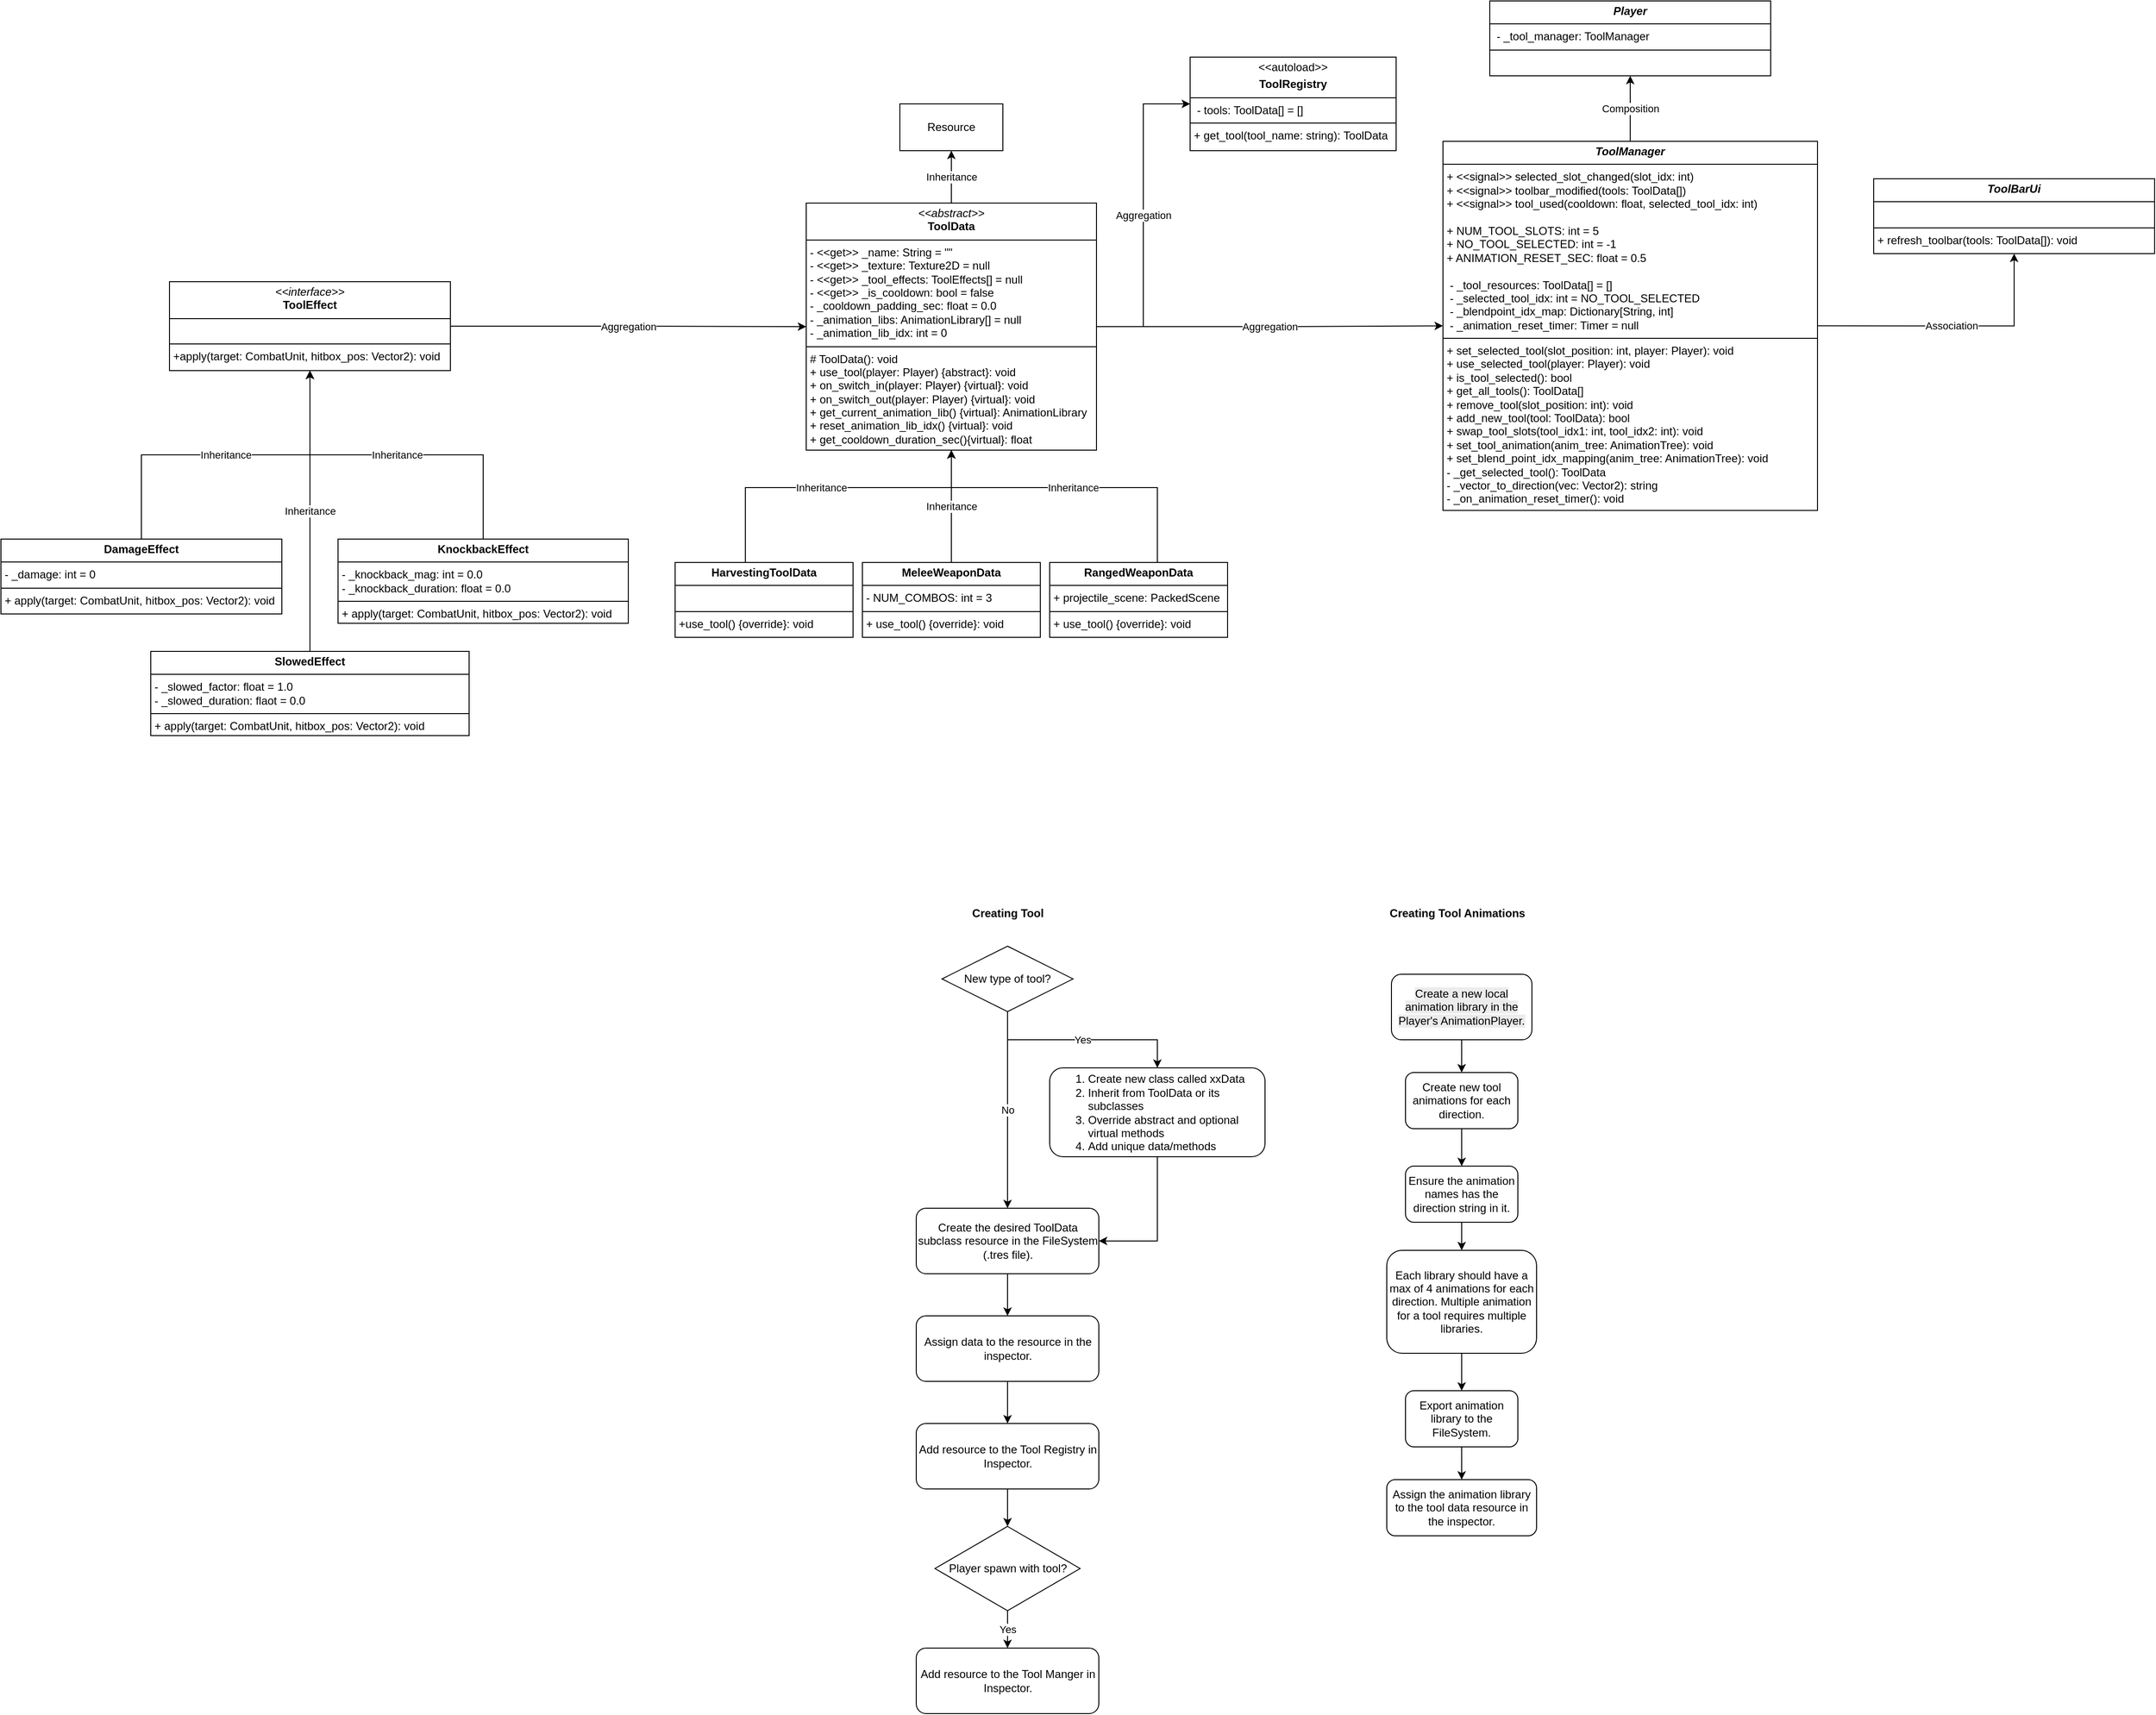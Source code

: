 <mxfile version="28.0.7">
  <diagram name="Page-1" id="_loqRK9usO6gleROTSlI">
    <mxGraphModel dx="3766" dy="-1049" grid="1" gridSize="10" guides="1" tooltips="1" connect="1" arrows="1" fold="1" page="1" pageScale="1" pageWidth="850" pageHeight="1100" math="0" shadow="0">
      <root>
        <mxCell id="0" />
        <mxCell id="1" parent="0" />
        <mxCell id="QgA3izjE_mY8pZIgnn4d-31" value="Composition" style="edgeStyle=orthogonalEdgeStyle;rounded=0;orthogonalLoop=1;jettySize=auto;html=1;entryX=0.5;entryY=1;entryDx=0;entryDy=0;" parent="1" source="QgA3izjE_mY8pZIgnn4d-32" target="gNF1ruejhhysIF4IgIq5-34" edge="1">
          <mxGeometry relative="1" as="geometry">
            <mxPoint x="350" y="2600" as="targetPoint" />
          </mxGeometry>
        </mxCell>
        <mxCell id="QgA3izjE_mY8pZIgnn4d-57" value="Association" style="edgeStyle=orthogonalEdgeStyle;rounded=0;orthogonalLoop=1;jettySize=auto;html=1;exitX=1;exitY=0.5;exitDx=0;exitDy=0;entryX=0.5;entryY=1;entryDx=0;entryDy=0;" parent="1" source="QgA3izjE_mY8pZIgnn4d-32" target="QgA3izjE_mY8pZIgnn4d-56" edge="1">
          <mxGeometry relative="1" as="geometry" />
        </mxCell>
        <mxCell id="QgA3izjE_mY8pZIgnn4d-32" value="&lt;p style=&quot;margin:0px;margin-top:4px;text-align:center;&quot;&gt;&lt;i&gt;&lt;b&gt;ToolManager&lt;/b&gt;&lt;/i&gt;&lt;/p&gt;&lt;hr size=&quot;1&quot; style=&quot;border-style:solid;&quot;&gt;&lt;p style=&quot;margin: 0px 0px 0px 4px;&quot;&gt;&lt;span style=&quot;background-color: transparent; color: light-dark(rgb(0, 0, 0), rgb(255, 255, 255));&quot;&gt;+ &amp;lt;&amp;lt;signal&amp;gt;&amp;gt; selected_slot_changed(slot_idx: int)&lt;/span&gt;&lt;/p&gt;&lt;p style=&quot;margin: 0px 0px 0px 4px;&quot;&gt;&lt;span style=&quot;background-color: transparent; color: light-dark(rgb(0, 0, 0), rgb(255, 255, 255));&quot;&gt;+ &amp;lt;&amp;lt;signal&amp;gt;&amp;gt; toolbar_modified(tools: ToolData[])&lt;/span&gt;&lt;/p&gt;&lt;p style=&quot;margin: 0px 0px 0px 4px;&quot;&gt;&lt;span style=&quot;background-color: transparent; color: light-dark(rgb(0, 0, 0), rgb(255, 255, 255));&quot;&gt;+ &amp;lt;&amp;lt;signal&amp;gt;&amp;gt; tool_used(cooldown: float, selected_tool_idx: int)&lt;/span&gt;&lt;/p&gt;&lt;p style=&quot;margin: 0px 0px 0px 4px;&quot;&gt;&lt;span style=&quot;background-color: transparent; color: light-dark(rgb(0, 0, 0), rgb(255, 255, 255));&quot;&gt;&lt;br&gt;&lt;/span&gt;&lt;/p&gt;&lt;p style=&quot;margin: 0px 0px 0px 4px;&quot;&gt;&lt;span style=&quot;background-color: transparent; color: light-dark(rgb(0, 0, 0), rgb(255, 255, 255));&quot;&gt;+ NUM_TOOL_SLOTS: int = 5&lt;/span&gt;&lt;/p&gt;&lt;p style=&quot;margin: 0px 0px 0px 4px;&quot;&gt;&lt;span style=&quot;background-color: transparent; color: light-dark(rgb(0, 0, 0), rgb(255, 255, 255));&quot;&gt;+ NO_TOOL_SELECTED: int = -1&lt;/span&gt;&lt;/p&gt;&lt;p style=&quot;margin: 0px 0px 0px 4px;&quot;&gt;&lt;span style=&quot;background-color: transparent; color: light-dark(rgb(0, 0, 0), rgb(255, 255, 255));&quot;&gt;+ ANIMATION_RESET_SEC: float = 0.5&lt;/span&gt;&lt;/p&gt;&lt;p style=&quot;margin: 0px 0px 0px 4px;&quot;&gt;&lt;span style=&quot;background-color: transparent; color: light-dark(rgb(0, 0, 0), rgb(255, 255, 255));&quot;&gt;&lt;br&gt;&lt;/span&gt;&lt;/p&gt;&lt;p style=&quot;margin:0px;margin-left:4px;&quot;&gt;&lt;span style=&quot;background-color: transparent; color: light-dark(rgb(0, 0, 0), rgb(255, 255, 255));&quot;&gt;&amp;nbsp;- _tool_resources: ToolData[] = []&lt;/span&gt;&lt;/p&gt;&lt;p style=&quot;margin:0px;margin-left:4px;&quot;&gt;&lt;span style=&quot;background-color: transparent; color: light-dark(rgb(0, 0, 0), rgb(255, 255, 255));&quot;&gt;&amp;nbsp;- _selected_tool_idx: int = NO_TOOL_SELECTED&lt;/span&gt;&lt;/p&gt;&lt;p style=&quot;margin:0px;margin-left:4px;&quot;&gt;&amp;nbsp;- _blendpoint_idx_map: Dictionary[String, int]&lt;/p&gt;&lt;p style=&quot;margin:0px;margin-left:4px;&quot;&gt;&amp;nbsp;- _animation_reset_timer: Timer = null&lt;/p&gt;&lt;hr size=&quot;1&quot; style=&quot;border-style:solid;&quot;&gt;&lt;p style=&quot;margin:0px;margin-left:4px;&quot;&gt;+ set_selected_tool(slot_position: int, player: Player): void&lt;/p&gt;&lt;p style=&quot;margin:0px;margin-left:4px;&quot;&gt;+ use_selected_tool(player: Player): void&lt;/p&gt;&lt;p style=&quot;margin:0px;margin-left:4px;&quot;&gt;+&amp;nbsp;is_tool_selected(): bool&lt;/p&gt;&lt;p style=&quot;margin:0px;margin-left:4px;&quot;&gt;+ get_all_tools(): ToolData[]&lt;/p&gt;&lt;p style=&quot;margin:0px;margin-left:4px;&quot;&gt;+ remove_tool(slot_position: int): void&lt;/p&gt;&lt;p style=&quot;margin:0px;margin-left:4px;&quot;&gt;+ add_new_tool(tool: ToolData): bool&lt;/p&gt;&lt;p style=&quot;margin:0px;margin-left:4px;&quot;&gt;+ swap_tool_slots(tool_idx1: int, tool_idx2: int): void&lt;/p&gt;&lt;p style=&quot;margin:0px;margin-left:4px;&quot;&gt;+ set_tool_animation(anim_tree: AnimationTree): void&lt;/p&gt;&lt;p style=&quot;margin:0px;margin-left:4px;&quot;&gt;+ set_blend_point_idx_mapping(anim_tree: AnimationTree): void&lt;/p&gt;&lt;p style=&quot;margin:0px;margin-left:4px;&quot;&gt;- _get_selected_tool(): ToolData&lt;/p&gt;&lt;p style=&quot;margin:0px;margin-left:4px;&quot;&gt;- _vector_to_direction(vec: Vector2): string&lt;/p&gt;&lt;p style=&quot;margin:0px;margin-left:4px;&quot;&gt;- _on_animation_reset_timer(): void&lt;/p&gt;" style="verticalAlign=top;align=left;overflow=fill;html=1;whiteSpace=wrap;" parent="1" vertex="1">
          <mxGeometry x="160" y="2580" width="400" height="394.37" as="geometry" />
        </mxCell>
        <mxCell id="QgA3izjE_mY8pZIgnn4d-49" value="Inheritance" style="edgeStyle=orthogonalEdgeStyle;rounded=0;orthogonalLoop=1;jettySize=auto;html=1;exitX=0.5;exitY=0;exitDx=0;exitDy=0;entryX=0.5;entryY=1;entryDx=0;entryDy=0;" parent="1" source="QgA3izjE_mY8pZIgnn4d-48" target="QgA3izjE_mY8pZIgnn4d-44" edge="1">
          <mxGeometry x="0.002" relative="1" as="geometry">
            <Array as="points">
              <mxPoint x="-585" y="2950" />
              <mxPoint x="-365" y="2950" />
            </Array>
            <mxPoint as="offset" />
          </mxGeometry>
        </mxCell>
        <mxCell id="QgA3izjE_mY8pZIgnn4d-55" value="Aggregation" style="edgeStyle=orthogonalEdgeStyle;rounded=0;orthogonalLoop=1;jettySize=auto;html=1;exitX=1;exitY=0.5;exitDx=0;exitDy=0;entryX=0;entryY=0.5;entryDx=0;entryDy=0;" parent="1" source="QgA3izjE_mY8pZIgnn4d-44" target="VTOca-49-ilAChZVI9Jv-38" edge="1">
          <mxGeometry relative="1" as="geometry" />
        </mxCell>
        <mxCell id="VTOca-49-ilAChZVI9Jv-4" value="Inheritance" style="edgeStyle=orthogonalEdgeStyle;rounded=0;orthogonalLoop=1;jettySize=auto;html=1;" parent="1" source="QgA3izjE_mY8pZIgnn4d-44" target="VTOca-49-ilAChZVI9Jv-2" edge="1">
          <mxGeometry relative="1" as="geometry" />
        </mxCell>
        <mxCell id="VTOca-49-ilAChZVI9Jv-39" value="Aggregation" style="edgeStyle=orthogonalEdgeStyle;rounded=0;orthogonalLoop=1;jettySize=auto;html=1;entryX=0;entryY=0.5;entryDx=0;entryDy=0;" parent="1" source="QgA3izjE_mY8pZIgnn4d-44" target="QgA3izjE_mY8pZIgnn4d-32" edge="1">
          <mxGeometry relative="1" as="geometry" />
        </mxCell>
        <mxCell id="QgA3izjE_mY8pZIgnn4d-44" value="&lt;p style=&quot;margin:0px;margin-top:4px;text-align:center;&quot;&gt;&lt;i&gt;&amp;lt;&amp;lt;abstract&lt;/i&gt;&lt;i&gt;&amp;gt;&amp;gt;&lt;/i&gt;&lt;br&gt;&lt;b&gt;ToolData&lt;/b&gt;&lt;/p&gt;&lt;hr size=&quot;1&quot; style=&quot;border-style:solid;&quot;&gt;&lt;p style=&quot;margin:0px;margin-left:4px;&quot;&gt;&lt;span style=&quot;background-color: transparent; color: light-dark(rgb(0, 0, 0), rgb(255, 255, 255));&quot;&gt;- &amp;lt;&amp;lt;get&amp;gt;&amp;gt; _name: String = &quot;&quot;&lt;/span&gt;&lt;/p&gt;&lt;p style=&quot;margin: 0px 0px 0px 4px;&quot;&gt;- &amp;lt;&amp;lt;get&amp;gt;&amp;gt; _texture: Texture2D = null&lt;/p&gt;&lt;p style=&quot;margin: 0px 0px 0px 4px;&quot;&gt;- &amp;lt;&amp;lt;get&amp;gt;&amp;gt; _tool_effects: ToolEffects[] = null&lt;/p&gt;&lt;p style=&quot;margin: 0px 0px 0px 4px;&quot;&gt;&lt;span style=&quot;background-color: transparent; color: light-dark(rgb(0, 0, 0), rgb(255, 255, 255));&quot;&gt;- &amp;lt;&amp;lt;get&amp;gt;&amp;gt; _is_cooldown: bool = false&lt;/span&gt;&lt;/p&gt;&lt;p style=&quot;margin: 0px 0px 0px 4px;&quot;&gt;- _cooldown_padding_sec: float = 0.0&lt;/p&gt;&lt;p style=&quot;margin: 0px 0px 0px 4px;&quot;&gt;- _animation_libs: AnimationLibrary[] = null&lt;/p&gt;&lt;p style=&quot;margin: 0px 0px 0px 4px;&quot;&gt;- _animation_lib_idx: int = 0&lt;/p&gt;&lt;hr size=&quot;1&quot; style=&quot;border-style:solid;&quot;&gt;&lt;p style=&quot;margin:0px;margin-left:4px;&quot;&gt;# ToolData(): void&lt;/p&gt;&lt;p style=&quot;margin:0px;margin-left:4px;&quot;&gt;+ use_tool(player: Player) {abstract}: void&lt;/p&gt;&lt;p style=&quot;margin:0px;margin-left:4px;&quot;&gt;+ on_switch_in(player: Player) {virtual}: void&lt;/p&gt;&lt;p style=&quot;margin:0px;margin-left:4px;&quot;&gt;+ on_switch_out(player: Player) {virtual}: void&lt;/p&gt;&lt;p style=&quot;margin:0px;margin-left:4px;&quot;&gt;+ get_current_animation_lib() {virtual}: AnimationLibrary&lt;/p&gt;&lt;p style=&quot;margin:0px;margin-left:4px;&quot;&gt;+ reset_animation_lib_idx() {virtual}: void&lt;/p&gt;&lt;p style=&quot;margin:0px;margin-left:4px;&quot;&gt;+ get_cooldown_duration_sec(){virtual}: float&lt;/p&gt;" style="verticalAlign=top;align=left;overflow=fill;html=1;whiteSpace=wrap;" parent="1" vertex="1">
          <mxGeometry x="-520" y="2646" width="310" height="264" as="geometry" />
        </mxCell>
        <mxCell id="QgA3izjE_mY8pZIgnn4d-48" value="&lt;p style=&quot;margin:0px;margin-top:4px;text-align:center;&quot;&gt;&lt;b&gt;HarvestingToolData&lt;/b&gt;&lt;/p&gt;&lt;hr size=&quot;1&quot; style=&quot;border-style:solid;&quot;&gt;&lt;p style=&quot;margin: 0px 0px 0px 4px;&quot;&gt;&lt;br&gt;&lt;/p&gt;&lt;hr size=&quot;1&quot; style=&quot;border-style:solid;&quot;&gt;&lt;p style=&quot;margin: 0px 0px 0px 4px;&quot;&gt;+use_tool() {override}: void&lt;/p&gt;&lt;p style=&quot;margin: 0px 0px 0px 4px;&quot;&gt;&lt;br&gt;&lt;/p&gt;" style="verticalAlign=top;align=left;overflow=fill;html=1;whiteSpace=wrap;" parent="1" vertex="1">
          <mxGeometry x="-660" y="3030" width="190" height="80" as="geometry" />
        </mxCell>
        <mxCell id="VTOca-49-ilAChZVI9Jv-5" value="Inheritance" style="edgeStyle=orthogonalEdgeStyle;rounded=0;orthogonalLoop=1;jettySize=auto;html=1;entryX=0.5;entryY=1;entryDx=0;entryDy=0;" parent="1" source="QgA3izjE_mY8pZIgnn4d-51" target="QgA3izjE_mY8pZIgnn4d-44" edge="1">
          <mxGeometry relative="1" as="geometry" />
        </mxCell>
        <mxCell id="QgA3izjE_mY8pZIgnn4d-51" value="&lt;p style=&quot;margin:0px;margin-top:4px;text-align:center;&quot;&gt;&lt;b&gt;MeleeWeaponData&lt;/b&gt;&lt;/p&gt;&lt;hr size=&quot;1&quot; style=&quot;border-style:solid;&quot;&gt;&lt;p style=&quot;margin: 0px 0px 0px 4px;&quot;&gt;- NUM_COMBOS: int = 3&lt;/p&gt;&lt;hr size=&quot;1&quot; style=&quot;border-style:solid;&quot;&gt;&lt;p style=&quot;margin: 0px 0px 0px 4px;&quot;&gt;+ use_tool() {override}: void&lt;/p&gt;" style="verticalAlign=top;align=left;overflow=fill;html=1;whiteSpace=wrap;" parent="1" vertex="1">
          <mxGeometry x="-460" y="3030" width="190" height="80" as="geometry" />
        </mxCell>
        <mxCell id="VTOca-49-ilAChZVI9Jv-6" value="Inheritance" style="edgeStyle=orthogonalEdgeStyle;rounded=0;orthogonalLoop=1;jettySize=auto;html=1;entryX=0.5;entryY=1;entryDx=0;entryDy=0;" parent="1" source="QgA3izjE_mY8pZIgnn4d-52" target="QgA3izjE_mY8pZIgnn4d-44" edge="1">
          <mxGeometry relative="1" as="geometry">
            <Array as="points">
              <mxPoint x="-145" y="2950" />
              <mxPoint x="-365" y="2950" />
            </Array>
          </mxGeometry>
        </mxCell>
        <mxCell id="QgA3izjE_mY8pZIgnn4d-52" value="&lt;p style=&quot;margin:0px;margin-top:4px;text-align:center;&quot;&gt;&lt;b&gt;RangedWeaponData&lt;/b&gt;&lt;/p&gt;&lt;hr size=&quot;1&quot; style=&quot;border-style:solid;&quot;&gt;&lt;p style=&quot;margin: 0px 0px 0px 4px;&quot;&gt;+ projectile_scene: PackedScene&lt;/p&gt;&lt;hr size=&quot;1&quot; style=&quot;border-style:solid;&quot;&gt;&lt;p style=&quot;margin: 0px 0px 0px 4px;&quot;&gt;+ use_tool() {override}: void&lt;/p&gt;" style="verticalAlign=top;align=left;overflow=fill;html=1;whiteSpace=wrap;" parent="1" vertex="1">
          <mxGeometry x="-260" y="3030" width="190" height="80" as="geometry" />
        </mxCell>
        <mxCell id="QgA3izjE_mY8pZIgnn4d-56" value="&lt;p style=&quot;margin:0px;margin-top:4px;text-align:center;&quot;&gt;&lt;i&gt;&lt;b&gt;ToolBarUi&lt;/b&gt;&lt;/i&gt;&lt;/p&gt;&lt;hr size=&quot;1&quot; style=&quot;border-style:solid;&quot;&gt;&lt;p style=&quot;margin:0px;margin-left:4px;&quot;&gt;&lt;span style=&quot;background-color: transparent; color: light-dark(rgb(0, 0, 0), rgb(255, 255, 255));&quot;&gt;&lt;br&gt;&lt;/span&gt;&lt;/p&gt;&lt;hr size=&quot;1&quot; style=&quot;border-style:solid;&quot;&gt;&lt;p style=&quot;margin:0px;margin-left:4px;&quot;&gt;+ refresh_toolbar(tools: ToolData[]): void&lt;/p&gt;" style="verticalAlign=top;align=left;overflow=fill;html=1;whiteSpace=wrap;" parent="1" vertex="1">
          <mxGeometry x="620" y="2620" width="300" height="80" as="geometry" />
        </mxCell>
        <mxCell id="gNF1ruejhhysIF4IgIq5-5" value="" style="edgeStyle=orthogonalEdgeStyle;rounded=0;orthogonalLoop=1;jettySize=auto;html=1;" parent="1" source="gNF1ruejhhysIF4IgIq5-2" target="gNF1ruejhhysIF4IgIq5-4" edge="1">
          <mxGeometry relative="1" as="geometry" />
        </mxCell>
        <mxCell id="gNF1ruejhhysIF4IgIq5-2" value="Create new tool animations for each direction." style="rounded=1;whiteSpace=wrap;html=1;" parent="1" vertex="1">
          <mxGeometry x="120" y="3575" width="120" height="60" as="geometry" />
        </mxCell>
        <mxCell id="gNF1ruejhhysIF4IgIq5-13" value="" style="edgeStyle=orthogonalEdgeStyle;rounded=0;orthogonalLoop=1;jettySize=auto;html=1;" parent="1" source="gNF1ruejhhysIF4IgIq5-4" target="gNF1ruejhhysIF4IgIq5-12" edge="1">
          <mxGeometry relative="1" as="geometry" />
        </mxCell>
        <mxCell id="gNF1ruejhhysIF4IgIq5-4" value="Ensure the animation names has the direction string in it." style="rounded=1;whiteSpace=wrap;html=1;" parent="1" vertex="1">
          <mxGeometry x="120" y="3675" width="120" height="60" as="geometry" />
        </mxCell>
        <mxCell id="VTOca-49-ilAChZVI9Jv-52" value="" style="edgeStyle=orthogonalEdgeStyle;rounded=0;orthogonalLoop=1;jettySize=auto;html=1;" parent="1" source="gNF1ruejhhysIF4IgIq5-6" target="VTOca-49-ilAChZVI9Jv-51" edge="1">
          <mxGeometry relative="1" as="geometry" />
        </mxCell>
        <mxCell id="gNF1ruejhhysIF4IgIq5-6" value="Export animation library to the FileSystem." style="rounded=1;whiteSpace=wrap;html=1;" parent="1" vertex="1">
          <mxGeometry x="120" y="3915" width="120" height="60" as="geometry" />
        </mxCell>
        <mxCell id="gNF1ruejhhysIF4IgIq5-14" value="" style="edgeStyle=orthogonalEdgeStyle;rounded=0;orthogonalLoop=1;jettySize=auto;html=1;" parent="1" source="gNF1ruejhhysIF4IgIq5-12" target="gNF1ruejhhysIF4IgIq5-6" edge="1">
          <mxGeometry relative="1" as="geometry" />
        </mxCell>
        <mxCell id="gNF1ruejhhysIF4IgIq5-12" value="Each library should have a max of 4 animations for each direction. Multiple animation for a tool requires multiple libraries." style="rounded=1;whiteSpace=wrap;html=1;" parent="1" vertex="1">
          <mxGeometry x="100" y="3765" width="160" height="110" as="geometry" />
        </mxCell>
        <mxCell id="gNF1ruejhhysIF4IgIq5-16" value="&lt;b&gt;Creating Tool Animations&lt;/b&gt;" style="text;html=1;align=center;verticalAlign=middle;resizable=0;points=[];autosize=1;strokeColor=none;fillColor=none;" parent="1" vertex="1">
          <mxGeometry x="90" y="3390" width="170" height="30" as="geometry" />
        </mxCell>
        <mxCell id="gNF1ruejhhysIF4IgIq5-17" value="&lt;b&gt;Creating Tool&lt;/b&gt;" style="text;html=1;align=center;verticalAlign=middle;resizable=0;points=[];autosize=1;strokeColor=none;fillColor=none;" parent="1" vertex="1">
          <mxGeometry x="-355" y="3390" width="100" height="30" as="geometry" />
        </mxCell>
        <mxCell id="gNF1ruejhhysIF4IgIq5-33" value="" style="edgeStyle=orthogonalEdgeStyle;rounded=0;orthogonalLoop=1;jettySize=auto;html=1;" parent="1" source="gNF1ruejhhysIF4IgIq5-21" target="gNF1ruejhhysIF4IgIq5-32" edge="1">
          <mxGeometry relative="1" as="geometry" />
        </mxCell>
        <mxCell id="gNF1ruejhhysIF4IgIq5-21" value="Create the desired ToolData subclass resource in the FileSystem (.tres file)." style="rounded=1;whiteSpace=wrap;html=1;" parent="1" vertex="1">
          <mxGeometry x="-402.5" y="3720" width="195" height="70" as="geometry" />
        </mxCell>
        <mxCell id="gNF1ruejhhysIF4IgIq5-27" value="Yes" style="edgeStyle=orthogonalEdgeStyle;rounded=0;orthogonalLoop=1;jettySize=auto;html=1;entryX=0.5;entryY=0;entryDx=0;entryDy=0;" parent="1" source="gNF1ruejhhysIF4IgIq5-23" target="gNF1ruejhhysIF4IgIq5-24" edge="1">
          <mxGeometry relative="1" as="geometry" />
        </mxCell>
        <mxCell id="gNF1ruejhhysIF4IgIq5-31" value="No" style="edgeStyle=orthogonalEdgeStyle;rounded=0;orthogonalLoop=1;jettySize=auto;html=1;" parent="1" source="gNF1ruejhhysIF4IgIq5-23" target="gNF1ruejhhysIF4IgIq5-21" edge="1">
          <mxGeometry relative="1" as="geometry" />
        </mxCell>
        <mxCell id="gNF1ruejhhysIF4IgIq5-23" value="New type of tool?" style="rhombus;whiteSpace=wrap;html=1;" parent="1" vertex="1">
          <mxGeometry x="-375" y="3440" width="140" height="70" as="geometry" />
        </mxCell>
        <mxCell id="gNF1ruejhhysIF4IgIq5-30" style="edgeStyle=orthogonalEdgeStyle;rounded=0;orthogonalLoop=1;jettySize=auto;html=1;entryX=1;entryY=0.5;entryDx=0;entryDy=0;" parent="1" source="gNF1ruejhhysIF4IgIq5-24" target="gNF1ruejhhysIF4IgIq5-21" edge="1">
          <mxGeometry relative="1" as="geometry" />
        </mxCell>
        <mxCell id="gNF1ruejhhysIF4IgIq5-24" value="&lt;div style=&quot;text-align: left;&quot;&gt;&lt;ol&gt;&lt;li&gt;&lt;span style=&quot;background-color: transparent; color: light-dark(rgb(0, 0, 0), rgb(255, 255, 255));&quot;&gt;Create new class called xxData&lt;/span&gt;&lt;/li&gt;&lt;li&gt;&lt;span style=&quot;background-color: transparent; color: light-dark(rgb(0, 0, 0), rgb(255, 255, 255));&quot;&gt;Inherit from ToolData or its subclasses&lt;/span&gt;&lt;/li&gt;&lt;li&gt;Override abstract and optional virtual methods&lt;/li&gt;&lt;li&gt;Add unique data/methods&lt;/li&gt;&lt;/ol&gt;&lt;/div&gt;" style="rounded=1;whiteSpace=wrap;html=1;" parent="1" vertex="1">
          <mxGeometry x="-260" y="3570" width="230" height="95" as="geometry" />
        </mxCell>
        <mxCell id="b3SMdrg9AmwqVpzEfQq1-2" value="" style="edgeStyle=orthogonalEdgeStyle;rounded=0;orthogonalLoop=1;jettySize=auto;html=1;" parent="1" source="gNF1ruejhhysIF4IgIq5-32" target="b3SMdrg9AmwqVpzEfQq1-1" edge="1">
          <mxGeometry relative="1" as="geometry" />
        </mxCell>
        <mxCell id="gNF1ruejhhysIF4IgIq5-32" value="Assign data to the resource in the inspector." style="rounded=1;whiteSpace=wrap;html=1;" parent="1" vertex="1">
          <mxGeometry x="-402.5" y="3835" width="195" height="70" as="geometry" />
        </mxCell>
        <mxCell id="gNF1ruejhhysIF4IgIq5-34" value="&lt;p style=&quot;margin:0px;margin-top:4px;text-align:center;&quot;&gt;&lt;i&gt;&lt;b&gt;Player&lt;/b&gt;&lt;/i&gt;&lt;/p&gt;&lt;hr size=&quot;1&quot; style=&quot;border-style:solid;&quot;&gt;&lt;p style=&quot;margin:0px;margin-left:4px;&quot;&gt;&lt;span style=&quot;background-color: transparent; color: light-dark(rgb(0, 0, 0), rgb(255, 255, 255));&quot;&gt;&amp;nbsp;- _tool_manager: ToolManager&lt;/span&gt;&lt;span style=&quot;background-color: transparent; color: light-dark(rgb(0, 0, 0), rgb(255, 255, 255));&quot;&gt;&lt;br&gt;&lt;/span&gt;&lt;/p&gt;&lt;hr size=&quot;1&quot; style=&quot;border-style:solid;&quot;&gt;&lt;p style=&quot;margin:0px;margin-left:4px;&quot;&gt;&lt;br&gt;&lt;/p&gt;" style="verticalAlign=top;align=left;overflow=fill;html=1;whiteSpace=wrap;" parent="1" vertex="1">
          <mxGeometry x="210" y="2430" width="300" height="80" as="geometry" />
        </mxCell>
        <mxCell id="VTOca-49-ilAChZVI9Jv-46" value="" style="edgeStyle=orthogonalEdgeStyle;rounded=0;orthogonalLoop=1;jettySize=auto;html=1;" parent="1" source="b3SMdrg9AmwqVpzEfQq1-1" target="VTOca-49-ilAChZVI9Jv-45" edge="1">
          <mxGeometry relative="1" as="geometry" />
        </mxCell>
        <mxCell id="b3SMdrg9AmwqVpzEfQq1-1" value="Add resource to the Tool Registry in Inspector." style="rounded=1;whiteSpace=wrap;html=1;" parent="1" vertex="1">
          <mxGeometry x="-402.5" y="3950" width="195" height="70" as="geometry" />
        </mxCell>
        <mxCell id="VTOca-49-ilAChZVI9Jv-2" value="Resource" style="html=1;whiteSpace=wrap;" parent="1" vertex="1">
          <mxGeometry x="-420" y="2540" width="110" height="50" as="geometry" />
        </mxCell>
        <mxCell id="VTOca-49-ilAChZVI9Jv-25" value="Aggregation" style="edgeStyle=orthogonalEdgeStyle;rounded=0;orthogonalLoop=1;jettySize=auto;html=1;entryX=0;entryY=0.5;entryDx=0;entryDy=0;" parent="1" source="VTOca-49-ilAChZVI9Jv-24" target="QgA3izjE_mY8pZIgnn4d-44" edge="1">
          <mxGeometry relative="1" as="geometry" />
        </mxCell>
        <mxCell id="VTOca-49-ilAChZVI9Jv-24" value="&lt;p style=&quot;margin:0px;margin-top:4px;text-align:center;&quot;&gt;&lt;i&gt;&amp;lt;&amp;lt;interface&amp;gt;&amp;gt;&lt;/i&gt;&lt;br&gt;&lt;b&gt;ToolEffect&lt;/b&gt;&lt;/p&gt;&lt;hr size=&quot;1&quot; style=&quot;border-style:solid;&quot;&gt;&lt;p style=&quot;margin: 0px 0px 0px 4px;&quot;&gt;&lt;br&gt;&lt;/p&gt;&lt;hr size=&quot;1&quot; style=&quot;border-style:solid;&quot;&gt;&lt;p style=&quot;margin: 0px 0px 0px 4px;&quot;&gt;+apply(target: CombatUnit, hitbox_pos: Vector2): void&lt;/p&gt;&lt;p style=&quot;margin: 0px 0px 0px 4px;&quot;&gt;&lt;br&gt;&lt;/p&gt;" style="verticalAlign=top;align=left;overflow=fill;html=1;whiteSpace=wrap;" parent="1" vertex="1">
          <mxGeometry x="-1200" y="2730" width="300" height="95" as="geometry" />
        </mxCell>
        <mxCell id="VTOca-49-ilAChZVI9Jv-34" value="Inheritance" style="edgeStyle=orthogonalEdgeStyle;rounded=0;orthogonalLoop=1;jettySize=auto;html=1;entryX=0.5;entryY=1;entryDx=0;entryDy=0;" parent="1" source="VTOca-49-ilAChZVI9Jv-26" target="VTOca-49-ilAChZVI9Jv-24" edge="1">
          <mxGeometry relative="1" as="geometry" />
        </mxCell>
        <mxCell id="VTOca-49-ilAChZVI9Jv-26" value="&lt;p style=&quot;margin:0px;margin-top:4px;text-align:center;&quot;&gt;&lt;b&gt;DamageEffect&lt;/b&gt;&lt;/p&gt;&lt;hr size=&quot;1&quot; style=&quot;border-style:solid;&quot;&gt;&lt;p style=&quot;margin: 0px 0px 0px 4px;&quot;&gt;- _damage: int = 0&lt;/p&gt;&lt;hr size=&quot;1&quot; style=&quot;border-style:solid;&quot;&gt;&lt;p style=&quot;margin: 0px 0px 0px 4px;&quot;&gt;+ apply(target: CombatUnit, hitbox_pos: Vector2): void&lt;/p&gt;&lt;p style=&quot;margin: 0px 0px 0px 4px;&quot;&gt;&lt;br&gt;&lt;/p&gt;&lt;p style=&quot;margin: 0px 0px 0px 4px;&quot;&gt;&lt;br&gt;&lt;/p&gt;" style="verticalAlign=top;align=left;overflow=fill;html=1;whiteSpace=wrap;" parent="1" vertex="1">
          <mxGeometry x="-1380" y="3005" width="300" height="80" as="geometry" />
        </mxCell>
        <mxCell id="VTOca-49-ilAChZVI9Jv-33" value="Inheritance" style="edgeStyle=orthogonalEdgeStyle;rounded=0;orthogonalLoop=1;jettySize=auto;html=1;" parent="1" source="VTOca-49-ilAChZVI9Jv-29" target="VTOca-49-ilAChZVI9Jv-24" edge="1">
          <mxGeometry relative="1" as="geometry" />
        </mxCell>
        <mxCell id="VTOca-49-ilAChZVI9Jv-29" value="&lt;p style=&quot;margin:0px;margin-top:4px;text-align:center;&quot;&gt;&lt;b&gt;SlowedEffect&lt;/b&gt;&lt;/p&gt;&lt;hr size=&quot;1&quot; style=&quot;border-style:solid;&quot;&gt;&lt;p style=&quot;margin: 0px 0px 0px 4px;&quot;&gt;- _slowed_factor: float = 1.0&lt;/p&gt;&lt;p style=&quot;margin: 0px 0px 0px 4px;&quot;&gt;- _slowed_duration: flaot = 0.0&lt;/p&gt;&lt;hr size=&quot;1&quot; style=&quot;border-style:solid;&quot;&gt;&lt;p style=&quot;margin: 0px 0px 0px 4px;&quot;&gt;+ apply(target: CombatUnit, hitbox_pos: Vector2): void&lt;/p&gt;&lt;p style=&quot;margin: 0px 0px 0px 4px;&quot;&gt;&lt;br&gt;&lt;/p&gt;&lt;p style=&quot;margin: 0px 0px 0px 4px;&quot;&gt;&lt;br&gt;&lt;/p&gt;" style="verticalAlign=top;align=left;overflow=fill;html=1;whiteSpace=wrap;" parent="1" vertex="1">
          <mxGeometry x="-1220" y="3125" width="340" height="90" as="geometry" />
        </mxCell>
        <mxCell id="VTOca-49-ilAChZVI9Jv-32" value="Inheritance" style="edgeStyle=orthogonalEdgeStyle;rounded=0;orthogonalLoop=1;jettySize=auto;html=1;exitX=0.5;exitY=0;exitDx=0;exitDy=0;entryX=0.5;entryY=1;entryDx=0;entryDy=0;" parent="1" source="VTOca-49-ilAChZVI9Jv-30" target="VTOca-49-ilAChZVI9Jv-24" edge="1">
          <mxGeometry relative="1" as="geometry" />
        </mxCell>
        <mxCell id="VTOca-49-ilAChZVI9Jv-30" value="&lt;p style=&quot;margin:0px;margin-top:4px;text-align:center;&quot;&gt;&lt;b&gt;KnockbackEffect&lt;/b&gt;&lt;/p&gt;&lt;hr size=&quot;1&quot; style=&quot;border-style:solid;&quot;&gt;&lt;p style=&quot;margin: 0px 0px 0px 4px;&quot;&gt;- _knockback_mag: int = 0.0&lt;/p&gt;&lt;p style=&quot;margin: 0px 0px 0px 4px;&quot;&gt;- _knockback_duration: float = 0.0&lt;/p&gt;&lt;hr size=&quot;1&quot; style=&quot;border-style:solid;&quot;&gt;&lt;p style=&quot;margin: 0px 0px 0px 4px;&quot;&gt;+ apply(target: CombatUnit, hitbox_pos: Vector2): void&lt;/p&gt;&lt;p style=&quot;margin: 0px 0px 0px 4px;&quot;&gt;&lt;br&gt;&lt;/p&gt;&lt;p style=&quot;margin: 0px 0px 0px 4px;&quot;&gt;&lt;br&gt;&lt;/p&gt;" style="verticalAlign=top;align=left;overflow=fill;html=1;whiteSpace=wrap;" parent="1" vertex="1">
          <mxGeometry x="-1020" y="3005" width="310" height="90" as="geometry" />
        </mxCell>
        <mxCell id="VTOca-49-ilAChZVI9Jv-38" value="&lt;p style=&quot;margin:0px;margin-top:4px;text-align:center;&quot;&gt;&amp;lt;&amp;lt;autoload&amp;gt;&amp;gt;&lt;/p&gt;&lt;p style=&quot;margin:0px;margin-top:4px;text-align:center;&quot;&gt;&lt;b&gt;ToolRegistry&lt;/b&gt;&lt;/p&gt;&lt;hr size=&quot;1&quot; style=&quot;border-style:solid;&quot;&gt;&lt;p style=&quot;margin: 0px 0px 0px 4px;&quot;&gt;&amp;nbsp;- tools: ToolData[] = []&lt;/p&gt;&lt;hr size=&quot;1&quot; style=&quot;border-style:solid;&quot;&gt;&lt;p style=&quot;margin: 0px 0px 0px 4px;&quot;&gt;+ get_tool(tool_name: string):&amp;nbsp;&lt;span style=&quot;background-color: transparent; color: light-dark(rgb(0, 0, 0), rgb(255, 255, 255));&quot;&gt;ToolData&lt;/span&gt;&lt;/p&gt;" style="verticalAlign=top;align=left;overflow=fill;html=1;whiteSpace=wrap;" parent="1" vertex="1">
          <mxGeometry x="-110" y="2490" width="220" height="100" as="geometry" />
        </mxCell>
        <mxCell id="VTOca-49-ilAChZVI9Jv-48" value="Yes" style="edgeStyle=orthogonalEdgeStyle;rounded=0;orthogonalLoop=1;jettySize=auto;html=1;" parent="1" source="VTOca-49-ilAChZVI9Jv-45" target="VTOca-49-ilAChZVI9Jv-47" edge="1">
          <mxGeometry relative="1" as="geometry" />
        </mxCell>
        <mxCell id="VTOca-49-ilAChZVI9Jv-45" value="Player spawn with tool?" style="rhombus;whiteSpace=wrap;html=1;" parent="1" vertex="1">
          <mxGeometry x="-382.5" y="4060" width="155" height="90" as="geometry" />
        </mxCell>
        <mxCell id="VTOca-49-ilAChZVI9Jv-47" value="Add resource to the Tool Manger in Inspector." style="rounded=1;whiteSpace=wrap;html=1;" parent="1" vertex="1">
          <mxGeometry x="-402.5" y="4190" width="195" height="70" as="geometry" />
        </mxCell>
        <mxCell id="VTOca-49-ilAChZVI9Jv-50" value="" style="edgeStyle=orthogonalEdgeStyle;rounded=0;orthogonalLoop=1;jettySize=auto;html=1;" parent="1" source="VTOca-49-ilAChZVI9Jv-49" target="gNF1ruejhhysIF4IgIq5-2" edge="1">
          <mxGeometry relative="1" as="geometry" />
        </mxCell>
        <mxCell id="VTOca-49-ilAChZVI9Jv-49" value="&lt;meta charset=&quot;utf-8&quot;&gt;&lt;span style=&quot;color: rgb(0, 0, 0); font-family: Helvetica; font-size: 12px; font-style: normal; font-variant-ligatures: normal; font-variant-caps: normal; font-weight: 400; letter-spacing: normal; orphans: 2; text-align: center; text-indent: 0px; text-transform: none; widows: 2; word-spacing: 0px; -webkit-text-stroke-width: 0px; white-space: normal; background-color: rgb(236, 236, 236); text-decoration-thickness: initial; text-decoration-style: initial; text-decoration-color: initial; display: inline !important; float: none;&quot;&gt;Create a new local animation library in the Player&#39;s AnimationPlayer.&lt;/span&gt;" style="rounded=1;whiteSpace=wrap;html=1;" parent="1" vertex="1">
          <mxGeometry x="105" y="3470" width="150" height="70" as="geometry" />
        </mxCell>
        <mxCell id="VTOca-49-ilAChZVI9Jv-51" value="Assign the animation library to the tool data resource in the inspector." style="rounded=1;whiteSpace=wrap;html=1;" parent="1" vertex="1">
          <mxGeometry x="100" y="4010" width="160" height="60" as="geometry" />
        </mxCell>
      </root>
    </mxGraphModel>
  </diagram>
</mxfile>
